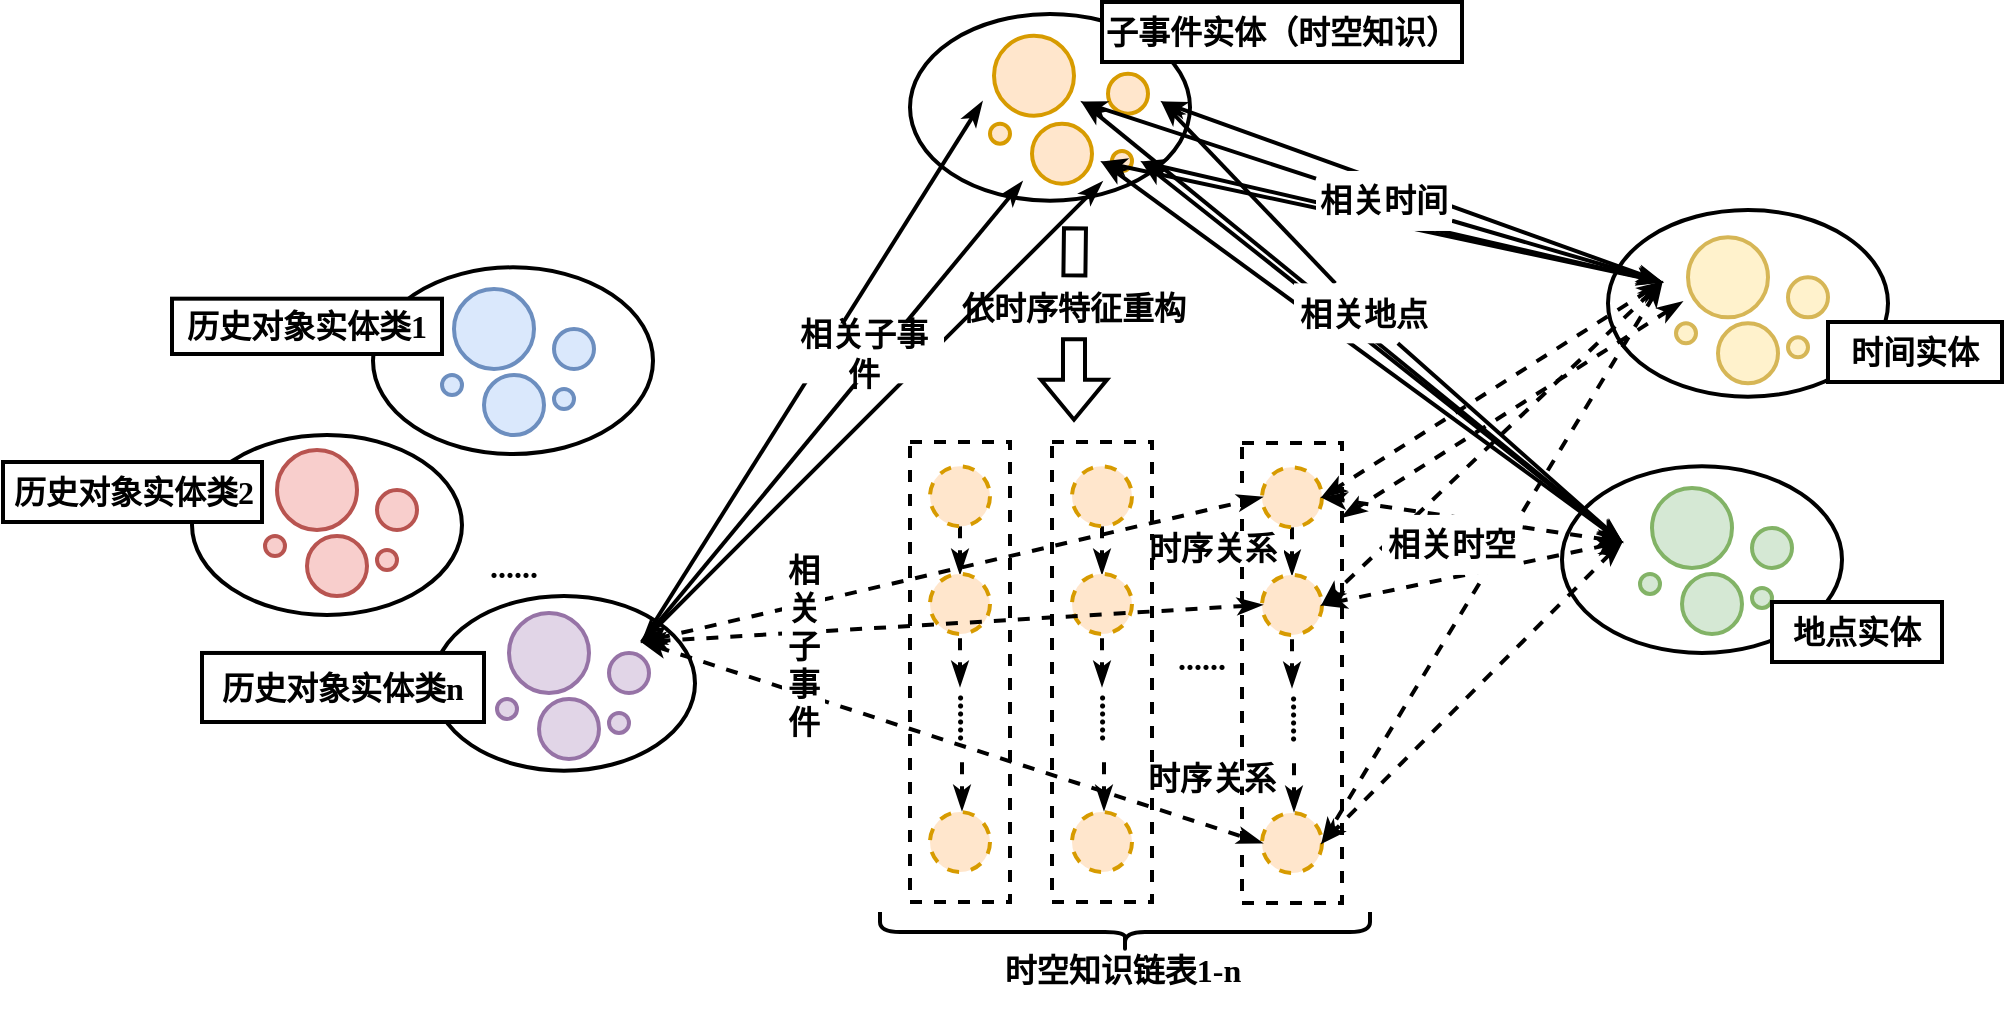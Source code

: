 <mxfile version="17.2.4" type="github">
  <diagram id="vx9gxHM6k6enUax1p6K6" name="Page-1">
    <mxGraphModel dx="1885" dy="794" grid="1" gridSize="10" guides="1" tooltips="1" connect="1" arrows="1" fold="1" page="1" pageScale="1" pageWidth="827" pageHeight="1169" math="0" shadow="0">
      <root>
        <mxCell id="0" />
        <mxCell id="1" parent="0" />
        <mxCell id="Nuy2MIkLEGF_IpoQAE7Y-3" value="" style="ellipse;whiteSpace=wrap;html=1;strokeWidth=2;fontSize=16;fontStyle=1" parent="1" vertex="1">
          <mxGeometry x="155.5" y="347" width="131" height="87.33" as="geometry" />
        </mxCell>
        <mxCell id="Nuy2MIkLEGF_IpoQAE7Y-1" value="" style="ellipse;whiteSpace=wrap;html=1;strokeWidth=2;fontSize=16;fontStyle=1" parent="1" vertex="1">
          <mxGeometry x="125.5" y="182.67" width="140" height="93.33" as="geometry" />
        </mxCell>
        <mxCell id="Nuy2MIkLEGF_IpoQAE7Y-2" value="" style="ellipse;whiteSpace=wrap;html=1;strokeWidth=2;fontSize=16;fontStyle=1" parent="1" vertex="1">
          <mxGeometry x="35" y="266.5" width="135" height="90" as="geometry" />
        </mxCell>
        <mxCell id="Nuy2MIkLEGF_IpoQAE7Y-6" value="" style="ellipse;whiteSpace=wrap;html=1;aspect=fixed;fillColor=#dae8fc;strokeColor=#6c8ebf;strokeWidth=2;fontSize=16;fontStyle=1" parent="1" vertex="1">
          <mxGeometry x="166" y="193.5" width="40" height="40" as="geometry" />
        </mxCell>
        <mxCell id="Nuy2MIkLEGF_IpoQAE7Y-7" value="" style="ellipse;whiteSpace=wrap;html=1;aspect=fixed;fillColor=#dae8fc;strokeColor=#6c8ebf;strokeWidth=2;fontSize=16;fontStyle=1" parent="1" vertex="1">
          <mxGeometry x="181" y="236.5" width="30" height="30" as="geometry" />
        </mxCell>
        <mxCell id="Nuy2MIkLEGF_IpoQAE7Y-8" value="" style="ellipse;whiteSpace=wrap;html=1;aspect=fixed;fillColor=#dae8fc;strokeColor=#6c8ebf;strokeWidth=2;fontSize=16;fontStyle=1" parent="1" vertex="1">
          <mxGeometry x="216" y="243.5" width="10" height="10" as="geometry" />
        </mxCell>
        <mxCell id="Nuy2MIkLEGF_IpoQAE7Y-9" value="" style="ellipse;whiteSpace=wrap;html=1;aspect=fixed;fillColor=#dae8fc;strokeColor=#6c8ebf;strokeWidth=2;fontSize=16;fontStyle=1" parent="1" vertex="1">
          <mxGeometry x="216" y="213.5" width="20" height="20" as="geometry" />
        </mxCell>
        <mxCell id="Nuy2MIkLEGF_IpoQAE7Y-10" value="" style="ellipse;whiteSpace=wrap;html=1;aspect=fixed;fillColor=#dae8fc;strokeColor=#6c8ebf;strokeWidth=2;fontSize=16;fontStyle=1" parent="1" vertex="1">
          <mxGeometry x="160" y="236.5" width="10" height="10" as="geometry" />
        </mxCell>
        <mxCell id="Nuy2MIkLEGF_IpoQAE7Y-13" value="" style="ellipse;whiteSpace=wrap;html=1;aspect=fixed;fillColor=#f8cecc;strokeColor=#b85450;strokeWidth=2;fontSize=16;fontStyle=1" parent="1" vertex="1">
          <mxGeometry x="77.5" y="274" width="40" height="40" as="geometry" />
        </mxCell>
        <mxCell id="Nuy2MIkLEGF_IpoQAE7Y-14" value="" style="ellipse;whiteSpace=wrap;html=1;aspect=fixed;fillColor=#f8cecc;strokeColor=#b85450;strokeWidth=2;fontSize=16;fontStyle=1" parent="1" vertex="1">
          <mxGeometry x="92.5" y="317" width="30" height="30" as="geometry" />
        </mxCell>
        <mxCell id="Nuy2MIkLEGF_IpoQAE7Y-15" value="" style="ellipse;whiteSpace=wrap;html=1;aspect=fixed;fillColor=#f8cecc;strokeColor=#b85450;strokeWidth=2;fontSize=16;fontStyle=1" parent="1" vertex="1">
          <mxGeometry x="127.5" y="324" width="10" height="10" as="geometry" />
        </mxCell>
        <mxCell id="Nuy2MIkLEGF_IpoQAE7Y-16" value="" style="ellipse;whiteSpace=wrap;html=1;aspect=fixed;fillColor=#f8cecc;strokeColor=#b85450;strokeWidth=2;fontSize=16;fontStyle=1" parent="1" vertex="1">
          <mxGeometry x="127.5" y="294" width="20" height="20" as="geometry" />
        </mxCell>
        <mxCell id="Nuy2MIkLEGF_IpoQAE7Y-17" value="" style="ellipse;whiteSpace=wrap;html=1;aspect=fixed;fillColor=#f8cecc;strokeColor=#b85450;strokeWidth=2;fontSize=16;fontStyle=1" parent="1" vertex="1">
          <mxGeometry x="71.5" y="317" width="10" height="10" as="geometry" />
        </mxCell>
        <mxCell id="Nuy2MIkLEGF_IpoQAE7Y-18" value="" style="ellipse;whiteSpace=wrap;html=1;aspect=fixed;fillColor=#e1d5e7;strokeColor=#9673a6;strokeWidth=2;fontSize=16;fontStyle=1" parent="1" vertex="1">
          <mxGeometry x="193.5" y="355.48" width="40" height="40" as="geometry" />
        </mxCell>
        <mxCell id="Nuy2MIkLEGF_IpoQAE7Y-19" value="" style="ellipse;whiteSpace=wrap;html=1;aspect=fixed;fillColor=#e1d5e7;strokeColor=#9673a6;strokeWidth=2;fontSize=16;fontStyle=1" parent="1" vertex="1">
          <mxGeometry x="208.5" y="398.48" width="30" height="30" as="geometry" />
        </mxCell>
        <mxCell id="Nuy2MIkLEGF_IpoQAE7Y-20" value="" style="ellipse;whiteSpace=wrap;html=1;aspect=fixed;fillColor=#e1d5e7;strokeColor=#9673a6;strokeWidth=2;fontSize=16;fontStyle=1" parent="1" vertex="1">
          <mxGeometry x="243.5" y="405.48" width="10" height="10" as="geometry" />
        </mxCell>
        <mxCell id="Nuy2MIkLEGF_IpoQAE7Y-21" value="" style="ellipse;whiteSpace=wrap;html=1;aspect=fixed;fillColor=#e1d5e7;strokeColor=#9673a6;strokeWidth=2;fontSize=16;fontStyle=1" parent="1" vertex="1">
          <mxGeometry x="243.5" y="375.48" width="20" height="20" as="geometry" />
        </mxCell>
        <mxCell id="Nuy2MIkLEGF_IpoQAE7Y-22" value="" style="ellipse;whiteSpace=wrap;html=1;aspect=fixed;fillColor=#e1d5e7;strokeColor=#9673a6;strokeWidth=2;fontSize=16;fontStyle=1" parent="1" vertex="1">
          <mxGeometry x="187.5" y="398.48" width="10" height="10" as="geometry" />
        </mxCell>
        <mxCell id="Nuy2MIkLEGF_IpoQAE7Y-42" value="" style="ellipse;whiteSpace=wrap;html=1;strokeWidth=2;fontSize=16;fontStyle=1" parent="1" vertex="1">
          <mxGeometry x="743" y="154.0" width="140" height="93.33" as="geometry" />
        </mxCell>
        <mxCell id="Nuy2MIkLEGF_IpoQAE7Y-43" value="" style="ellipse;whiteSpace=wrap;html=1;aspect=fixed;fillColor=#fff2cc;strokeColor=#d6b656;strokeWidth=2;fontSize=16;fontStyle=1" parent="1" vertex="1">
          <mxGeometry x="783" y="167.66" width="40" height="40" as="geometry" />
        </mxCell>
        <mxCell id="Nuy2MIkLEGF_IpoQAE7Y-44" value="" style="ellipse;whiteSpace=wrap;html=1;aspect=fixed;fillColor=#fff2cc;strokeColor=#d6b656;strokeWidth=2;fontSize=16;fontStyle=1" parent="1" vertex="1">
          <mxGeometry x="798" y="210.66" width="30" height="30" as="geometry" />
        </mxCell>
        <mxCell id="Nuy2MIkLEGF_IpoQAE7Y-45" value="" style="ellipse;whiteSpace=wrap;html=1;aspect=fixed;fillColor=#fff2cc;strokeColor=#d6b656;strokeWidth=2;fontSize=16;fontStyle=1" parent="1" vertex="1">
          <mxGeometry x="833" y="217.66" width="10" height="10" as="geometry" />
        </mxCell>
        <mxCell id="Nuy2MIkLEGF_IpoQAE7Y-46" value="" style="ellipse;whiteSpace=wrap;html=1;aspect=fixed;fillColor=#fff2cc;strokeColor=#d6b656;strokeWidth=2;fontSize=16;fontStyle=1" parent="1" vertex="1">
          <mxGeometry x="833" y="187.66" width="20" height="20" as="geometry" />
        </mxCell>
        <mxCell id="Nuy2MIkLEGF_IpoQAE7Y-47" value="" style="ellipse;whiteSpace=wrap;html=1;aspect=fixed;fillColor=#fff2cc;strokeColor=#d6b656;strokeWidth=2;fontSize=16;fontStyle=1" parent="1" vertex="1">
          <mxGeometry x="777" y="210.66" width="10" height="10" as="geometry" />
        </mxCell>
        <mxCell id="Nuy2MIkLEGF_IpoQAE7Y-48" value="" style="ellipse;whiteSpace=wrap;html=1;strokeWidth=2;fontSize=16;fontStyle=1" parent="1" vertex="1">
          <mxGeometry x="720" y="282.15" width="140" height="93.33" as="geometry" />
        </mxCell>
        <mxCell id="Nuy2MIkLEGF_IpoQAE7Y-49" value="" style="ellipse;whiteSpace=wrap;html=1;aspect=fixed;fillColor=#d5e8d4;strokeColor=#82b366;strokeWidth=2;fontSize=16;fontStyle=1" parent="1" vertex="1">
          <mxGeometry x="765" y="292.97" width="40" height="40" as="geometry" />
        </mxCell>
        <mxCell id="Nuy2MIkLEGF_IpoQAE7Y-50" value="" style="ellipse;whiteSpace=wrap;html=1;aspect=fixed;fillColor=#d5e8d4;strokeColor=#82b366;strokeWidth=2;fontSize=16;fontStyle=1" parent="1" vertex="1">
          <mxGeometry x="780" y="335.97" width="30" height="30" as="geometry" />
        </mxCell>
        <mxCell id="Nuy2MIkLEGF_IpoQAE7Y-51" value="" style="ellipse;whiteSpace=wrap;html=1;aspect=fixed;fillColor=#d5e8d4;strokeColor=#82b366;strokeWidth=2;fontSize=16;fontStyle=1" parent="1" vertex="1">
          <mxGeometry x="815" y="342.97" width="10" height="10" as="geometry" />
        </mxCell>
        <mxCell id="Nuy2MIkLEGF_IpoQAE7Y-52" value="" style="ellipse;whiteSpace=wrap;html=1;aspect=fixed;fillColor=#d5e8d4;strokeColor=#82b366;strokeWidth=2;fontSize=16;fontStyle=1" parent="1" vertex="1">
          <mxGeometry x="815" y="312.97" width="20" height="20" as="geometry" />
        </mxCell>
        <mxCell id="Nuy2MIkLEGF_IpoQAE7Y-53" value="" style="ellipse;whiteSpace=wrap;html=1;aspect=fixed;fillColor=#d5e8d4;strokeColor=#82b366;strokeWidth=2;fontSize=16;fontStyle=1" parent="1" vertex="1">
          <mxGeometry x="759" y="335.97" width="10" height="10" as="geometry" />
        </mxCell>
        <mxCell id="Nuy2MIkLEGF_IpoQAE7Y-54" value="&lt;span style=&quot;font-size: 16px;&quot;&gt;历史对象实体类1&lt;/span&gt;" style="rounded=0;whiteSpace=wrap;html=1;fontFamily=Times New Roman;fontSize=16;fillColor=default;strokeWidth=2;fontStyle=1" parent="1" vertex="1">
          <mxGeometry x="25" y="198.34" width="135" height="27.66" as="geometry" />
        </mxCell>
        <mxCell id="Nuy2MIkLEGF_IpoQAE7Y-59" value="&lt;span style=&quot;font-size: 16px;&quot;&gt;......&lt;/span&gt;" style="text;html=1;strokeColor=none;fillColor=none;align=center;verticalAlign=middle;whiteSpace=wrap;rounded=0;fontFamily=Times New Roman;fontSize=16;strokeWidth=2;fontStyle=1" parent="1" vertex="1">
          <mxGeometry x="166" y="317" width="60" height="30" as="geometry" />
        </mxCell>
        <mxCell id="Nuy2MIkLEGF_IpoQAE7Y-60" value="&lt;span style=&quot;font-size: 16px;&quot;&gt;时间实体&lt;/span&gt;" style="rounded=0;whiteSpace=wrap;html=1;fontFamily=Times New Roman;fontSize=16;fillColor=default;strokeWidth=2;fontStyle=1" parent="1" vertex="1">
          <mxGeometry x="853" y="210" width="87" height="30" as="geometry" />
        </mxCell>
        <mxCell id="Nuy2MIkLEGF_IpoQAE7Y-61" value="&lt;span style=&quot;font-size: 16px;&quot;&gt;历史对象实体类2&lt;/span&gt;" style="rounded=0;whiteSpace=wrap;html=1;fontFamily=Times New Roman;fontSize=16;fillColor=default;strokeWidth=2;fontStyle=1" parent="1" vertex="1">
          <mxGeometry x="-59.5" y="280" width="129.5" height="30" as="geometry" />
        </mxCell>
        <mxCell id="Nuy2MIkLEGF_IpoQAE7Y-62" value="&lt;span style=&quot;font-size: 16px;&quot;&gt;历史对象实体类n&lt;/span&gt;" style="rounded=0;whiteSpace=wrap;html=1;fontFamily=Times New Roman;fontSize=16;fillColor=default;strokeWidth=2;fontStyle=1" parent="1" vertex="1">
          <mxGeometry x="40" y="375.48" width="141" height="34.52" as="geometry" />
        </mxCell>
        <mxCell id="Nuy2MIkLEGF_IpoQAE7Y-63" value="&lt;span style=&quot;font-size: 16px;&quot;&gt;地点实体&lt;/span&gt;" style="rounded=0;whiteSpace=wrap;html=1;fontFamily=Times New Roman;fontSize=16;fillColor=default;strokeWidth=2;fontStyle=1" parent="1" vertex="1">
          <mxGeometry x="825" y="350" width="85" height="30" as="geometry" />
        </mxCell>
        <mxCell id="Nuy2MIkLEGF_IpoQAE7Y-69" value="" style="ellipse;whiteSpace=wrap;html=1;strokeWidth=2;fontSize=16;fontStyle=1" parent="1" vertex="1">
          <mxGeometry x="394" y="56.0" width="140" height="93.33" as="geometry" />
        </mxCell>
        <mxCell id="Nuy2MIkLEGF_IpoQAE7Y-70" value="" style="ellipse;whiteSpace=wrap;html=1;aspect=fixed;fillColor=#ffe6cc;strokeColor=#d79b00;strokeWidth=2;fontSize=16;fontStyle=1" parent="1" vertex="1">
          <mxGeometry x="436" y="66.82" width="40" height="40" as="geometry" />
        </mxCell>
        <mxCell id="Nuy2MIkLEGF_IpoQAE7Y-71" value="" style="ellipse;whiteSpace=wrap;html=1;aspect=fixed;fillColor=#ffe6cc;strokeColor=#d79b00;strokeWidth=2;fontSize=16;fontStyle=1" parent="1" vertex="1">
          <mxGeometry x="455" y="110.82" width="30" height="30" as="geometry" />
        </mxCell>
        <mxCell id="Nuy2MIkLEGF_IpoQAE7Y-72" value="" style="ellipse;whiteSpace=wrap;html=1;aspect=fixed;fillColor=#ffe6cc;strokeColor=#d79b00;strokeWidth=2;fontSize=16;fontStyle=1" parent="1" vertex="1">
          <mxGeometry x="495" y="124.48" width="10" height="10" as="geometry" />
        </mxCell>
        <mxCell id="Nuy2MIkLEGF_IpoQAE7Y-73" value="" style="ellipse;whiteSpace=wrap;html=1;aspect=fixed;fillColor=#ffe6cc;strokeColor=#d79b00;strokeWidth=2;fontSize=16;fontStyle=1" parent="1" vertex="1">
          <mxGeometry x="493" y="85.82" width="20" height="20" as="geometry" />
        </mxCell>
        <mxCell id="Nuy2MIkLEGF_IpoQAE7Y-74" value="" style="ellipse;whiteSpace=wrap;html=1;aspect=fixed;fillColor=#ffe6cc;strokeColor=#d79b00;strokeWidth=2;fontSize=16;fontStyle=1" parent="1" vertex="1">
          <mxGeometry x="434" y="110.82" width="10" height="10" as="geometry" />
        </mxCell>
        <mxCell id="Nuy2MIkLEGF_IpoQAE7Y-64" value="&lt;span style=&quot;font-size: 16px;&quot;&gt;子事件实体（时空知识）&lt;/span&gt;" style="rounded=0;whiteSpace=wrap;html=1;fontFamily=Times New Roman;fontSize=16;fillColor=default;strokeWidth=2;fontStyle=1" parent="1" vertex="1">
          <mxGeometry x="490" y="50" width="180" height="30" as="geometry" />
        </mxCell>
        <mxCell id="Nuy2MIkLEGF_IpoQAE7Y-85" value="" style="endArrow=classicThin;html=1;rounded=0;sketch=0;fontFamily=Times New Roman;fontSize=16;endFill=1;jumpStyle=none;strokeWidth=2;fontStyle=1" parent="1" edge="1">
          <mxGeometry width="50" height="50" relative="1" as="geometry">
            <mxPoint x="260" y="370" as="sourcePoint" />
            <mxPoint x="430" y="100" as="targetPoint" />
          </mxGeometry>
        </mxCell>
        <mxCell id="Nuy2MIkLEGF_IpoQAE7Y-86" value="" style="endArrow=classicThin;html=1;rounded=0;sketch=0;fontFamily=Times New Roman;fontSize=16;endFill=1;jumpStyle=none;strokeWidth=2;fontStyle=1" parent="1" edge="1">
          <mxGeometry width="50" height="50" relative="1" as="geometry">
            <mxPoint x="260" y="370" as="sourcePoint" />
            <mxPoint x="490" y="140" as="targetPoint" />
          </mxGeometry>
        </mxCell>
        <mxCell id="Nuy2MIkLEGF_IpoQAE7Y-87" value="" style="endArrow=classicThin;html=1;rounded=0;sketch=0;fontFamily=Times New Roman;fontSize=16;endFill=1;jumpStyle=none;startArrow=classicThin;startFill=1;strokeWidth=2;fontStyle=1" parent="1" edge="1">
          <mxGeometry width="50" height="50" relative="1" as="geometry">
            <mxPoint x="260" y="370" as="sourcePoint" />
            <mxPoint x="450" y="140" as="targetPoint" />
          </mxGeometry>
        </mxCell>
        <mxCell id="Nuy2MIkLEGF_IpoQAE7Y-88" value="" style="endArrow=classicThin;html=1;rounded=0;sketch=0;fontFamily=Times New Roman;fontSize=16;endFill=1;jumpStyle=none;startArrow=classicThin;startFill=1;strokeWidth=2;fontStyle=1" parent="1" edge="1">
          <mxGeometry width="50" height="50" relative="1" as="geometry">
            <mxPoint x="520" y="100" as="sourcePoint" />
            <mxPoint x="770" y="190" as="targetPoint" />
          </mxGeometry>
        </mxCell>
        <mxCell id="Nuy2MIkLEGF_IpoQAE7Y-89" value="" style="endArrow=classicThin;html=1;rounded=0;sketch=0;fontFamily=Times New Roman;fontSize=16;endFill=1;jumpStyle=none;startArrow=none;startFill=1;strokeWidth=2;fontStyle=1" parent="1" source="Nuy2MIkLEGF_IpoQAE7Y-170" edge="1">
          <mxGeometry width="50" height="50" relative="1" as="geometry">
            <mxPoint x="750" y="320" as="sourcePoint" />
            <mxPoint x="520" y="100" as="targetPoint" />
          </mxGeometry>
        </mxCell>
        <mxCell id="Nuy2MIkLEGF_IpoQAE7Y-90" value="" style="endArrow=classicThin;html=1;rounded=0;sketch=0;fontFamily=Times New Roman;fontSize=16;endFill=1;jumpStyle=none;startArrow=classicThin;startFill=1;strokeWidth=2;fontStyle=1" parent="1" edge="1">
          <mxGeometry width="50" height="50" relative="1" as="geometry">
            <mxPoint x="510" y="130" as="sourcePoint" />
            <mxPoint x="770" y="190" as="targetPoint" />
          </mxGeometry>
        </mxCell>
        <mxCell id="Nuy2MIkLEGF_IpoQAE7Y-91" value="" style="endArrow=classicThin;html=1;rounded=0;sketch=0;fontFamily=Times New Roman;fontSize=16;endFill=1;jumpStyle=none;startArrow=classicThin;startFill=1;strokeWidth=2;fontStyle=1" parent="1" edge="1">
          <mxGeometry width="50" height="50" relative="1" as="geometry">
            <mxPoint x="510" y="130" as="sourcePoint" />
            <mxPoint x="750" y="320" as="targetPoint" />
          </mxGeometry>
        </mxCell>
        <mxCell id="Nuy2MIkLEGF_IpoQAE7Y-92" value="" style="endArrow=classicThin;html=1;rounded=0;sketch=0;fontFamily=Times New Roman;fontSize=16;endFill=1;jumpStyle=none;startArrow=classicThin;startFill=1;strokeWidth=2;fontStyle=1" parent="1" edge="1">
          <mxGeometry width="50" height="50" relative="1" as="geometry">
            <mxPoint x="490" y="130" as="sourcePoint" />
            <mxPoint x="770" y="190" as="targetPoint" />
          </mxGeometry>
        </mxCell>
        <mxCell id="Nuy2MIkLEGF_IpoQAE7Y-93" value="" style="endArrow=classicThin;html=1;rounded=0;sketch=0;fontFamily=Times New Roman;fontSize=16;endFill=1;jumpStyle=none;startArrow=classicThin;startFill=1;strokeWidth=2;fontStyle=1" parent="1" edge="1">
          <mxGeometry width="50" height="50" relative="1" as="geometry">
            <mxPoint x="490" y="130" as="sourcePoint" />
            <mxPoint x="750" y="320" as="targetPoint" />
          </mxGeometry>
        </mxCell>
        <mxCell id="Nuy2MIkLEGF_IpoQAE7Y-94" value="" style="endArrow=classicThin;html=1;rounded=0;sketch=0;fontFamily=Times New Roman;fontSize=16;endFill=1;jumpStyle=none;startArrow=none;startFill=1;strokeWidth=2;fontStyle=1" parent="1" source="Nuy2MIkLEGF_IpoQAE7Y-168" edge="1">
          <mxGeometry width="50" height="50" relative="1" as="geometry">
            <mxPoint x="480" y="100" as="sourcePoint" />
            <mxPoint x="770" y="190" as="targetPoint" />
          </mxGeometry>
        </mxCell>
        <mxCell id="Nuy2MIkLEGF_IpoQAE7Y-95" value="" style="endArrow=classicThin;html=1;rounded=0;sketch=0;fontFamily=Times New Roman;fontSize=16;endFill=1;jumpStyle=none;startArrow=classicThin;startFill=1;strokeWidth=2;fontStyle=1" parent="1" edge="1">
          <mxGeometry width="50" height="50" relative="1" as="geometry">
            <mxPoint x="480" y="100" as="sourcePoint" />
            <mxPoint x="750" y="320" as="targetPoint" />
          </mxGeometry>
        </mxCell>
        <mxCell id="Nuy2MIkLEGF_IpoQAE7Y-103" value="" style="rounded=0;whiteSpace=wrap;html=1;fontFamily=Times New Roman;fontSize=16;fillColor=default;dashed=1;strokeWidth=2;fontStyle=1" parent="1" vertex="1">
          <mxGeometry x="394" y="270" width="50" height="230" as="geometry" />
        </mxCell>
        <mxCell id="Nuy2MIkLEGF_IpoQAE7Y-105" value="&lt;span style=&quot;font-size: 16px;&quot;&gt;......&lt;/span&gt;" style="text;html=1;strokeColor=none;fillColor=none;align=center;verticalAlign=middle;whiteSpace=wrap;rounded=0;fontFamily=Times New Roman;fontSize=16;dashed=1;strokeWidth=2;fontStyle=1" parent="1" vertex="1">
          <mxGeometry x="510" y="363" width="60" height="30" as="geometry" />
        </mxCell>
        <mxCell id="Nuy2MIkLEGF_IpoQAE7Y-114" style="edgeStyle=orthogonalEdgeStyle;rounded=0;sketch=0;jumpStyle=none;orthogonalLoop=1;jettySize=auto;html=1;exitX=0.5;exitY=1;exitDx=0;exitDy=0;entryX=0.5;entryY=0;entryDx=0;entryDy=0;fontFamily=Times New Roman;fontSize=16;startArrow=none;startFill=0;endArrow=classicThin;endFill=1;dashed=1;strokeWidth=2;fontStyle=1" parent="1" source="Nuy2MIkLEGF_IpoQAE7Y-107" target="Nuy2MIkLEGF_IpoQAE7Y-108" edge="1">
          <mxGeometry relative="1" as="geometry" />
        </mxCell>
        <mxCell id="Nuy2MIkLEGF_IpoQAE7Y-107" value="" style="ellipse;whiteSpace=wrap;html=1;aspect=fixed;fillColor=#ffe6cc;strokeColor=#d79b00;dashed=1;strokeWidth=2;fontSize=16;fontStyle=1" parent="1" vertex="1">
          <mxGeometry x="404" y="282.15" width="30" height="30" as="geometry" />
        </mxCell>
        <mxCell id="Nuy2MIkLEGF_IpoQAE7Y-108" value="" style="ellipse;whiteSpace=wrap;html=1;aspect=fixed;fillColor=#ffe6cc;strokeColor=#d79b00;dashed=1;strokeWidth=2;fontSize=16;fontStyle=1" parent="1" vertex="1">
          <mxGeometry x="404" y="335.97" width="30" height="30" as="geometry" />
        </mxCell>
        <mxCell id="Nuy2MIkLEGF_IpoQAE7Y-109" value="" style="ellipse;whiteSpace=wrap;html=1;aspect=fixed;fillColor=#ffe6cc;strokeColor=#d79b00;dashed=1;strokeWidth=2;fontSize=16;fontStyle=1" parent="1" vertex="1">
          <mxGeometry x="404" y="455" width="30" height="30" as="geometry" />
        </mxCell>
        <mxCell id="Nuy2MIkLEGF_IpoQAE7Y-118" value="&lt;span style=&quot;font-size: 16px;&quot;&gt;......&lt;/span&gt;" style="text;html=1;strokeColor=none;fillColor=none;align=center;verticalAlign=middle;whiteSpace=wrap;rounded=0;fontFamily=Times New Roman;fontSize=16;rotation=90;dashed=1;strokeWidth=2;fontStyle=1" parent="1" vertex="1">
          <mxGeometry x="394" y="393" width="60" height="30" as="geometry" />
        </mxCell>
        <mxCell id="Nuy2MIkLEGF_IpoQAE7Y-121" style="edgeStyle=orthogonalEdgeStyle;rounded=0;sketch=0;jumpStyle=none;orthogonalLoop=1;jettySize=auto;html=1;exitX=0.5;exitY=1;exitDx=0;exitDy=0;entryX=0.5;entryY=0;entryDx=0;entryDy=0;fontFamily=Times New Roman;fontSize=16;startArrow=none;startFill=0;endArrow=classicThin;endFill=1;dashed=1;strokeWidth=2;fontStyle=1" parent="1" edge="1">
          <mxGeometry relative="1" as="geometry">
            <mxPoint x="419" y="368.15" as="sourcePoint" />
            <mxPoint x="419" y="391.97" as="targetPoint" />
          </mxGeometry>
        </mxCell>
        <mxCell id="Nuy2MIkLEGF_IpoQAE7Y-122" style="edgeStyle=orthogonalEdgeStyle;rounded=0;sketch=0;jumpStyle=none;orthogonalLoop=1;jettySize=auto;html=1;exitX=0.5;exitY=1;exitDx=0;exitDy=0;fontFamily=Times New Roman;fontSize=16;startArrow=none;startFill=0;endArrow=classicThin;endFill=1;dashed=1;strokeWidth=2;fontStyle=1" parent="1" edge="1">
          <mxGeometry relative="1" as="geometry">
            <mxPoint x="420" y="430.15" as="sourcePoint" />
            <mxPoint x="420" y="454" as="targetPoint" />
          </mxGeometry>
        </mxCell>
        <mxCell id="Nuy2MIkLEGF_IpoQAE7Y-123" value="" style="rounded=0;whiteSpace=wrap;html=1;fontFamily=Times New Roman;fontSize=16;fillColor=default;dashed=1;strokeWidth=2;fontStyle=1" parent="1" vertex="1">
          <mxGeometry x="465" y="270" width="50" height="230" as="geometry" />
        </mxCell>
        <mxCell id="Nuy2MIkLEGF_IpoQAE7Y-124" style="edgeStyle=orthogonalEdgeStyle;rounded=0;sketch=0;jumpStyle=none;orthogonalLoop=1;jettySize=auto;html=1;exitX=0.5;exitY=1;exitDx=0;exitDy=0;entryX=0.5;entryY=0;entryDx=0;entryDy=0;fontFamily=Times New Roman;fontSize=16;startArrow=none;startFill=0;endArrow=classicThin;endFill=1;dashed=1;strokeWidth=2;fontStyle=1" parent="1" source="Nuy2MIkLEGF_IpoQAE7Y-125" target="Nuy2MIkLEGF_IpoQAE7Y-126" edge="1">
          <mxGeometry relative="1" as="geometry" />
        </mxCell>
        <mxCell id="Nuy2MIkLEGF_IpoQAE7Y-125" value="" style="ellipse;whiteSpace=wrap;html=1;aspect=fixed;fillColor=#ffe6cc;strokeColor=#d79b00;dashed=1;strokeWidth=2;fontSize=16;fontStyle=1" parent="1" vertex="1">
          <mxGeometry x="475" y="282.15" width="30" height="30" as="geometry" />
        </mxCell>
        <mxCell id="Nuy2MIkLEGF_IpoQAE7Y-126" value="" style="ellipse;whiteSpace=wrap;html=1;aspect=fixed;fillColor=#ffe6cc;strokeColor=#d79b00;dashed=1;strokeWidth=2;fontSize=16;fontStyle=1" parent="1" vertex="1">
          <mxGeometry x="475" y="335.97" width="30" height="30" as="geometry" />
        </mxCell>
        <mxCell id="Nuy2MIkLEGF_IpoQAE7Y-127" value="" style="ellipse;whiteSpace=wrap;html=1;aspect=fixed;fillColor=#ffe6cc;strokeColor=#d79b00;dashed=1;strokeWidth=2;fontSize=16;fontStyle=1" parent="1" vertex="1">
          <mxGeometry x="475" y="455" width="30" height="30" as="geometry" />
        </mxCell>
        <mxCell id="Nuy2MIkLEGF_IpoQAE7Y-128" value="&lt;span style=&quot;font-size: 16px;&quot;&gt;......&lt;/span&gt;" style="text;html=1;strokeColor=none;fillColor=none;align=center;verticalAlign=middle;whiteSpace=wrap;rounded=0;fontFamily=Times New Roman;fontSize=16;rotation=90;dashed=1;strokeWidth=2;fontStyle=1" parent="1" vertex="1">
          <mxGeometry x="465" y="393" width="60" height="30" as="geometry" />
        </mxCell>
        <mxCell id="Nuy2MIkLEGF_IpoQAE7Y-129" style="edgeStyle=orthogonalEdgeStyle;rounded=0;sketch=0;jumpStyle=none;orthogonalLoop=1;jettySize=auto;html=1;exitX=0.5;exitY=1;exitDx=0;exitDy=0;entryX=0.5;entryY=0;entryDx=0;entryDy=0;fontFamily=Times New Roman;fontSize=16;startArrow=none;startFill=0;endArrow=classicThin;endFill=1;dashed=1;strokeWidth=2;fontStyle=1" parent="1" edge="1">
          <mxGeometry relative="1" as="geometry">
            <mxPoint x="490" y="368.15" as="sourcePoint" />
            <mxPoint x="490" y="391.97" as="targetPoint" />
          </mxGeometry>
        </mxCell>
        <mxCell id="Nuy2MIkLEGF_IpoQAE7Y-130" style="edgeStyle=orthogonalEdgeStyle;rounded=0;sketch=0;jumpStyle=none;orthogonalLoop=1;jettySize=auto;html=1;exitX=0.5;exitY=1;exitDx=0;exitDy=0;fontFamily=Times New Roman;fontSize=16;startArrow=none;startFill=0;endArrow=classicThin;endFill=1;dashed=1;strokeWidth=2;fontStyle=1" parent="1" edge="1">
          <mxGeometry relative="1" as="geometry">
            <mxPoint x="491" y="430.15" as="sourcePoint" />
            <mxPoint x="491" y="454" as="targetPoint" />
          </mxGeometry>
        </mxCell>
        <mxCell id="Nuy2MIkLEGF_IpoQAE7Y-131" value="" style="rounded=0;whiteSpace=wrap;html=1;fontFamily=Times New Roman;fontSize=16;fillColor=default;dashed=1;strokeWidth=2;fontStyle=1" parent="1" vertex="1">
          <mxGeometry x="560" y="270.48" width="50" height="230" as="geometry" />
        </mxCell>
        <mxCell id="Nuy2MIkLEGF_IpoQAE7Y-132" style="edgeStyle=orthogonalEdgeStyle;rounded=0;sketch=0;jumpStyle=none;orthogonalLoop=1;jettySize=auto;html=1;exitX=0.5;exitY=1;exitDx=0;exitDy=0;entryX=0.5;entryY=0;entryDx=0;entryDy=0;fontFamily=Times New Roman;fontSize=16;startArrow=none;startFill=0;endArrow=classicThin;endFill=1;dashed=1;strokeWidth=2;fontStyle=1" parent="1" source="Nuy2MIkLEGF_IpoQAE7Y-133" target="Nuy2MIkLEGF_IpoQAE7Y-134" edge="1">
          <mxGeometry relative="1" as="geometry" />
        </mxCell>
        <mxCell id="Nuy2MIkLEGF_IpoQAE7Y-133" value="" style="ellipse;whiteSpace=wrap;html=1;aspect=fixed;fillColor=#ffe6cc;strokeColor=#d79b00;dashed=1;strokeWidth=2;fontSize=16;fontStyle=1" parent="1" vertex="1">
          <mxGeometry x="570" y="282.63" width="30" height="30" as="geometry" />
        </mxCell>
        <mxCell id="Nuy2MIkLEGF_IpoQAE7Y-134" value="" style="ellipse;whiteSpace=wrap;html=1;aspect=fixed;fillColor=#ffe6cc;strokeColor=#d79b00;dashed=1;strokeWidth=2;fontSize=16;fontStyle=1" parent="1" vertex="1">
          <mxGeometry x="570" y="336.45" width="30" height="30" as="geometry" />
        </mxCell>
        <mxCell id="Nuy2MIkLEGF_IpoQAE7Y-135" value="" style="ellipse;whiteSpace=wrap;html=1;aspect=fixed;fillColor=#ffe6cc;strokeColor=#d79b00;dashed=1;strokeWidth=2;fontSize=16;fontStyle=1" parent="1" vertex="1">
          <mxGeometry x="570" y="455.48" width="30" height="30" as="geometry" />
        </mxCell>
        <mxCell id="Nuy2MIkLEGF_IpoQAE7Y-136" value="&lt;span style=&quot;font-size: 16px;&quot;&gt;......&lt;/span&gt;" style="text;html=1;strokeColor=none;fillColor=none;align=center;verticalAlign=middle;whiteSpace=wrap;rounded=0;fontFamily=Times New Roman;fontSize=16;rotation=90;dashed=1;strokeWidth=2;fontStyle=1" parent="1" vertex="1">
          <mxGeometry x="560" y="393.48" width="60" height="30" as="geometry" />
        </mxCell>
        <mxCell id="Nuy2MIkLEGF_IpoQAE7Y-137" style="edgeStyle=orthogonalEdgeStyle;rounded=0;sketch=0;jumpStyle=none;orthogonalLoop=1;jettySize=auto;html=1;exitX=0.5;exitY=1;exitDx=0;exitDy=0;entryX=0.5;entryY=0;entryDx=0;entryDy=0;fontFamily=Times New Roman;fontSize=16;startArrow=none;startFill=0;endArrow=classicThin;endFill=1;dashed=1;strokeWidth=2;fontStyle=1" parent="1" edge="1">
          <mxGeometry relative="1" as="geometry">
            <mxPoint x="585" y="368.63" as="sourcePoint" />
            <mxPoint x="585" y="392.45" as="targetPoint" />
          </mxGeometry>
        </mxCell>
        <mxCell id="Nuy2MIkLEGF_IpoQAE7Y-138" style="edgeStyle=orthogonalEdgeStyle;rounded=0;sketch=0;jumpStyle=none;orthogonalLoop=1;jettySize=auto;html=1;exitX=0.5;exitY=1;exitDx=0;exitDy=0;fontFamily=Times New Roman;fontSize=16;startArrow=none;startFill=0;endArrow=classicThin;endFill=1;dashed=1;strokeWidth=2;fontStyle=1" parent="1" edge="1">
          <mxGeometry relative="1" as="geometry">
            <mxPoint x="586" y="430.63" as="sourcePoint" />
            <mxPoint x="586" y="454.48" as="targetPoint" />
          </mxGeometry>
        </mxCell>
        <mxCell id="Nuy2MIkLEGF_IpoQAE7Y-139" value="" style="shape=curlyBracket;whiteSpace=wrap;html=1;rounded=1;flipH=1;fontFamily=Times New Roman;fontSize=16;fillColor=default;rotation=90;strokeWidth=2;fontStyle=1" parent="1" vertex="1">
          <mxGeometry x="491.5" y="392.5" width="20" height="245" as="geometry" />
        </mxCell>
        <mxCell id="Nuy2MIkLEGF_IpoQAE7Y-140" value="&lt;font style=&quot;font-size: 16px;&quot;&gt;时空知识链表1-n&lt;/font&gt;" style="text;strokeColor=none;fillColor=none;html=1;fontSize=16;fontStyle=1;verticalAlign=middle;align=center;fontFamily=Times New Roman;strokeWidth=2;" parent="1" vertex="1">
          <mxGeometry x="450" y="514" width="100" height="40" as="geometry" />
        </mxCell>
        <mxCell id="Nuy2MIkLEGF_IpoQAE7Y-141" value="" style="shape=flexArrow;endArrow=classic;html=1;rounded=0;sketch=0;fontFamily=Times New Roman;fontSize=16;jumpStyle=none;strokeWidth=2;fontStyle=1;startArrow=none;" parent="1" edge="1" source="Nuy2MIkLEGF_IpoQAE7Y-142">
          <mxGeometry width="50" height="50" relative="1" as="geometry">
            <mxPoint x="476.5" y="162.17" as="sourcePoint" />
            <mxPoint x="476" y="259.83" as="targetPoint" />
          </mxGeometry>
        </mxCell>
        <mxCell id="Nuy2MIkLEGF_IpoQAE7Y-144" value="" style="endArrow=classicThin;html=1;rounded=0;sketch=0;fontFamily=Times New Roman;fontSize=16;endFill=1;jumpStyle=none;startArrow=classicThin;startFill=1;entryX=1;entryY=0.5;entryDx=0;entryDy=0;dashed=1;strokeWidth=2;fontStyle=1" parent="1" target="Nuy2MIkLEGF_IpoQAE7Y-133" edge="1">
          <mxGeometry width="50" height="50" relative="1" as="geometry">
            <mxPoint x="770" y="190" as="sourcePoint" />
            <mxPoint x="530" y="110" as="targetPoint" />
          </mxGeometry>
        </mxCell>
        <mxCell id="Nuy2MIkLEGF_IpoQAE7Y-145" value="" style="endArrow=classicThin;html=1;rounded=0;sketch=0;fontFamily=Times New Roman;fontSize=16;endFill=1;jumpStyle=none;startArrow=classicThin;startFill=1;entryX=1;entryY=0.5;entryDx=0;entryDy=0;dashed=1;strokeWidth=2;fontStyle=1" parent="1" target="Nuy2MIkLEGF_IpoQAE7Y-133" edge="1">
          <mxGeometry width="50" height="50" relative="1" as="geometry">
            <mxPoint x="750" y="320" as="sourcePoint" />
            <mxPoint x="610" y="307.63" as="targetPoint" />
          </mxGeometry>
        </mxCell>
        <mxCell id="Nuy2MIkLEGF_IpoQAE7Y-146" value="" style="endArrow=classicThin;html=1;rounded=0;sketch=0;fontFamily=Times New Roman;fontSize=16;endFill=1;jumpStyle=none;startArrow=classicThin;startFill=1;entryX=1;entryY=0.5;entryDx=0;entryDy=0;dashed=1;strokeWidth=2;fontStyle=1" parent="1" target="Nuy2MIkLEGF_IpoQAE7Y-134" edge="1">
          <mxGeometry width="50" height="50" relative="1" as="geometry">
            <mxPoint x="770" y="190" as="sourcePoint" />
            <mxPoint x="620" y="317.63" as="targetPoint" />
          </mxGeometry>
        </mxCell>
        <mxCell id="Nuy2MIkLEGF_IpoQAE7Y-147" value="" style="endArrow=classicThin;html=1;rounded=0;sketch=0;fontFamily=Times New Roman;fontSize=16;endFill=1;jumpStyle=none;startArrow=classicThin;startFill=1;entryX=1;entryY=0.5;entryDx=0;entryDy=0;dashed=1;strokeWidth=2;fontStyle=1" parent="1" target="Nuy2MIkLEGF_IpoQAE7Y-134" edge="1">
          <mxGeometry width="50" height="50" relative="1" as="geometry">
            <mxPoint x="750" y="320" as="sourcePoint" />
            <mxPoint x="630" y="327.63" as="targetPoint" />
          </mxGeometry>
        </mxCell>
        <mxCell id="Nuy2MIkLEGF_IpoQAE7Y-148" value="" style="endArrow=classicThin;html=1;rounded=0;sketch=0;fontFamily=Times New Roman;fontSize=16;endFill=1;jumpStyle=none;startArrow=classicThin;startFill=1;entryX=1;entryY=0.5;entryDx=0;entryDy=0;dashed=1;strokeWidth=2;fontStyle=1" parent="1" target="Nuy2MIkLEGF_IpoQAE7Y-135" edge="1">
          <mxGeometry width="50" height="50" relative="1" as="geometry">
            <mxPoint x="750" y="320" as="sourcePoint" />
            <mxPoint x="640" y="337.63" as="targetPoint" />
          </mxGeometry>
        </mxCell>
        <mxCell id="Nuy2MIkLEGF_IpoQAE7Y-149" value="" style="endArrow=classicThin;html=1;rounded=0;sketch=0;fontFamily=Times New Roman;fontSize=16;endFill=1;jumpStyle=none;startArrow=classicThin;startFill=1;entryX=1;entryY=0.5;entryDx=0;entryDy=0;dashed=1;strokeWidth=2;fontStyle=1" parent="1" target="Nuy2MIkLEGF_IpoQAE7Y-135" edge="1">
          <mxGeometry width="50" height="50" relative="1" as="geometry">
            <mxPoint x="770" y="190" as="sourcePoint" />
            <mxPoint x="650" y="347.63" as="targetPoint" />
          </mxGeometry>
        </mxCell>
        <mxCell id="Nuy2MIkLEGF_IpoQAE7Y-150" value="" style="endArrow=classicThin;html=1;rounded=0;sketch=0;fontFamily=Times New Roman;fontSize=16;endFill=1;jumpStyle=none;startArrow=classicThin;startFill=1;entryX=1;entryY=0.5;entryDx=0;entryDy=0;dashed=1;strokeWidth=2;fontStyle=1" parent="1" edge="1">
          <mxGeometry width="50" height="50" relative="1" as="geometry">
            <mxPoint x="780" y="200" as="sourcePoint" />
            <mxPoint x="610" y="307.63" as="targetPoint" />
          </mxGeometry>
        </mxCell>
        <mxCell id="Nuy2MIkLEGF_IpoQAE7Y-151" value="" style="endArrow=classicThin;html=1;rounded=0;sketch=0;fontFamily=Times New Roman;fontSize=16;endFill=1;jumpStyle=none;entryX=0;entryY=0.5;entryDx=0;entryDy=0;startArrow=classicThin;startFill=1;dashed=1;strokeWidth=2;fontStyle=1" parent="1" target="Nuy2MIkLEGF_IpoQAE7Y-133" edge="1">
          <mxGeometry width="50" height="50" relative="1" as="geometry">
            <mxPoint x="260" y="370" as="sourcePoint" />
            <mxPoint x="500" y="150" as="targetPoint" />
          </mxGeometry>
        </mxCell>
        <mxCell id="Nuy2MIkLEGF_IpoQAE7Y-152" value="" style="endArrow=classicThin;html=1;rounded=0;sketch=0;fontFamily=Times New Roman;fontSize=16;endFill=1;jumpStyle=none;entryX=0;entryY=0.5;entryDx=0;entryDy=0;startArrow=classicThin;startFill=1;dashed=1;strokeWidth=2;fontStyle=1" parent="1" target="Nuy2MIkLEGF_IpoQAE7Y-134" edge="1">
          <mxGeometry width="50" height="50" relative="1" as="geometry">
            <mxPoint x="260" y="370" as="sourcePoint" />
            <mxPoint x="510" y="160" as="targetPoint" />
          </mxGeometry>
        </mxCell>
        <mxCell id="Nuy2MIkLEGF_IpoQAE7Y-154" value="" style="endArrow=classicThin;html=1;rounded=0;sketch=0;fontFamily=Times New Roman;fontSize=16;endFill=1;jumpStyle=none;entryX=0;entryY=0.5;entryDx=0;entryDy=0;startArrow=classicThin;startFill=1;dashed=1;strokeWidth=2;fontStyle=1" parent="1" target="Nuy2MIkLEGF_IpoQAE7Y-135" edge="1">
          <mxGeometry width="50" height="50" relative="1" as="geometry">
            <mxPoint x="260" y="370" as="sourcePoint" />
            <mxPoint x="414" y="360.97" as="targetPoint" />
          </mxGeometry>
        </mxCell>
        <mxCell id="Nuy2MIkLEGF_IpoQAE7Y-166" value="&lt;font style=&quot;font-size: 16px;&quot;&gt;&lt;span style=&quot;font-size: 16px;&quot;&gt;相关子事件&lt;/span&gt;&lt;/font&gt;" style="text;html=1;strokeColor=none;fillColor=default;align=center;verticalAlign=middle;whiteSpace=wrap;rounded=0;dashed=1;fontFamily=Times New Roman;fontSize=16;strokeWidth=2;fontStyle=1" parent="1" vertex="1">
          <mxGeometry x="331" y="210.66" width="80" height="30" as="geometry" />
        </mxCell>
        <mxCell id="Nuy2MIkLEGF_IpoQAE7Y-168" value="&lt;font style=&quot;font-size: 16px;&quot;&gt;&lt;span style=&quot;font-size: 16px;&quot;&gt;相关时间&lt;/span&gt;&lt;/font&gt;" style="text;html=1;strokeColor=none;fillColor=default;align=center;verticalAlign=middle;whiteSpace=wrap;rounded=0;dashed=1;fontFamily=Times New Roman;fontSize=16;strokeWidth=2;fontStyle=1" parent="1" vertex="1">
          <mxGeometry x="597" y="134.48" width="68" height="30" as="geometry" />
        </mxCell>
        <mxCell id="Nuy2MIkLEGF_IpoQAE7Y-169" value="" style="endArrow=none;html=1;rounded=0;sketch=0;fontFamily=Times New Roman;fontSize=16;endFill=1;jumpStyle=none;startArrow=classicThin;startFill=1;strokeWidth=2;fontStyle=1" parent="1" target="Nuy2MIkLEGF_IpoQAE7Y-168" edge="1">
          <mxGeometry width="50" height="50" relative="1" as="geometry">
            <mxPoint x="480" y="100" as="sourcePoint" />
            <mxPoint x="770" y="190" as="targetPoint" />
          </mxGeometry>
        </mxCell>
        <mxCell id="Nuy2MIkLEGF_IpoQAE7Y-170" value="&lt;font style=&quot;font-size: 16px;&quot;&gt;&lt;span style=&quot;font-size: 16px;&quot;&gt;相关地点&lt;/span&gt;&lt;/font&gt;" style="text;html=1;strokeColor=none;fillColor=default;align=center;verticalAlign=middle;whiteSpace=wrap;rounded=0;dashed=1;fontFamily=Times New Roman;fontSize=16;strokeWidth=2;fontStyle=1" parent="1" vertex="1">
          <mxGeometry x="586" y="190.66" width="70" height="30" as="geometry" />
        </mxCell>
        <mxCell id="Nuy2MIkLEGF_IpoQAE7Y-171" value="" style="endArrow=none;html=1;rounded=0;sketch=0;fontFamily=Times New Roman;fontSize=16;endFill=1;jumpStyle=none;startArrow=classicThin;startFill=1;strokeWidth=2;fontStyle=1" parent="1" target="Nuy2MIkLEGF_IpoQAE7Y-170" edge="1">
          <mxGeometry width="50" height="50" relative="1" as="geometry">
            <mxPoint x="750" y="320" as="sourcePoint" />
            <mxPoint x="520" y="100" as="targetPoint" />
          </mxGeometry>
        </mxCell>
        <mxCell id="Nuy2MIkLEGF_IpoQAE7Y-172" value="&lt;font style=&quot;font-size: 16px;&quot;&gt;&lt;span style=&quot;font-size: 16px;&quot;&gt;相关子事件&lt;/span&gt;&lt;/font&gt;" style="text;html=1;strokeColor=none;fillColor=default;align=center;verticalAlign=middle;whiteSpace=wrap;rounded=0;dashed=1;fontFamily=Times New Roman;fontSize=16;strokeWidth=2;fontStyle=1" parent="1" vertex="1">
          <mxGeometry x="330" y="327" width="21.5" height="90" as="geometry" />
        </mxCell>
        <mxCell id="Nuy2MIkLEGF_IpoQAE7Y-176" value="&lt;font style=&quot;font-size: 16px;&quot;&gt;&lt;span style=&quot;font-size: 16px;&quot;&gt;相关时空&lt;/span&gt;&lt;/font&gt;" style="text;html=1;strokeColor=none;fillColor=default;align=center;verticalAlign=middle;whiteSpace=wrap;rounded=0;dashed=1;fontFamily=Times New Roman;fontSize=16;strokeWidth=2;fontStyle=1" parent="1" vertex="1">
          <mxGeometry x="630" y="306.45" width="70" height="30" as="geometry" />
        </mxCell>
        <mxCell id="Nuy2MIkLEGF_IpoQAE7Y-177" value="&lt;font style=&quot;font-size: 16px;&quot;&gt;&lt;span style=&quot;font-size: 16px;&quot;&gt;时序关系&lt;/span&gt;&lt;/font&gt;" style="text;html=1;align=center;verticalAlign=middle;whiteSpace=wrap;rounded=0;dashed=1;fontFamily=Times New Roman;fontSize=16;fillColor=default;strokeWidth=2;fontStyle=1" parent="1" vertex="1">
          <mxGeometry x="510" y="319.03" width="71" height="7.97" as="geometry" />
        </mxCell>
        <mxCell id="Nuy2MIkLEGF_IpoQAE7Y-178" value="&lt;font style=&quot;font-size: 16px;&quot;&gt;&lt;span style=&quot;font-size: 16px;&quot;&gt;时序关系&lt;/span&gt;&lt;/font&gt;" style="text;html=1;align=center;verticalAlign=middle;whiteSpace=wrap;rounded=0;dashed=1;fontFamily=Times New Roman;fontSize=16;fillColor=default;strokeWidth=2;fontStyle=1" parent="1" vertex="1">
          <mxGeometry x="510" y="434.33" width="70" height="7.97" as="geometry" />
        </mxCell>
        <mxCell id="Nuy2MIkLEGF_IpoQAE7Y-142" value="&lt;font style=&quot;font-size: 16px;&quot;&gt;&lt;span style=&quot;font-size: 16px;&quot;&gt;依时序特征重构&lt;/span&gt;&lt;/font&gt;" style="text;html=1;strokeColor=none;fillColor=none;align=center;verticalAlign=middle;whiteSpace=wrap;rounded=0;dashed=1;fontFamily=Times New Roman;fontSize=16;strokeWidth=2;fontStyle=1" parent="1" vertex="1">
          <mxGeometry x="417" y="187.66" width="118" height="30" as="geometry" />
        </mxCell>
        <mxCell id="JTJlXurthicQw6bral6D-3" value="" style="shape=flexArrow;endArrow=none;html=1;rounded=0;sketch=0;fontFamily=Times New Roman;fontSize=16;jumpStyle=none;strokeWidth=2;fontStyle=1" edge="1" parent="1" target="Nuy2MIkLEGF_IpoQAE7Y-142">
          <mxGeometry width="50" height="50" relative="1" as="geometry">
            <mxPoint x="476.5" y="162.17" as="sourcePoint" />
            <mxPoint x="476" y="259.83" as="targetPoint" />
          </mxGeometry>
        </mxCell>
      </root>
    </mxGraphModel>
  </diagram>
</mxfile>
